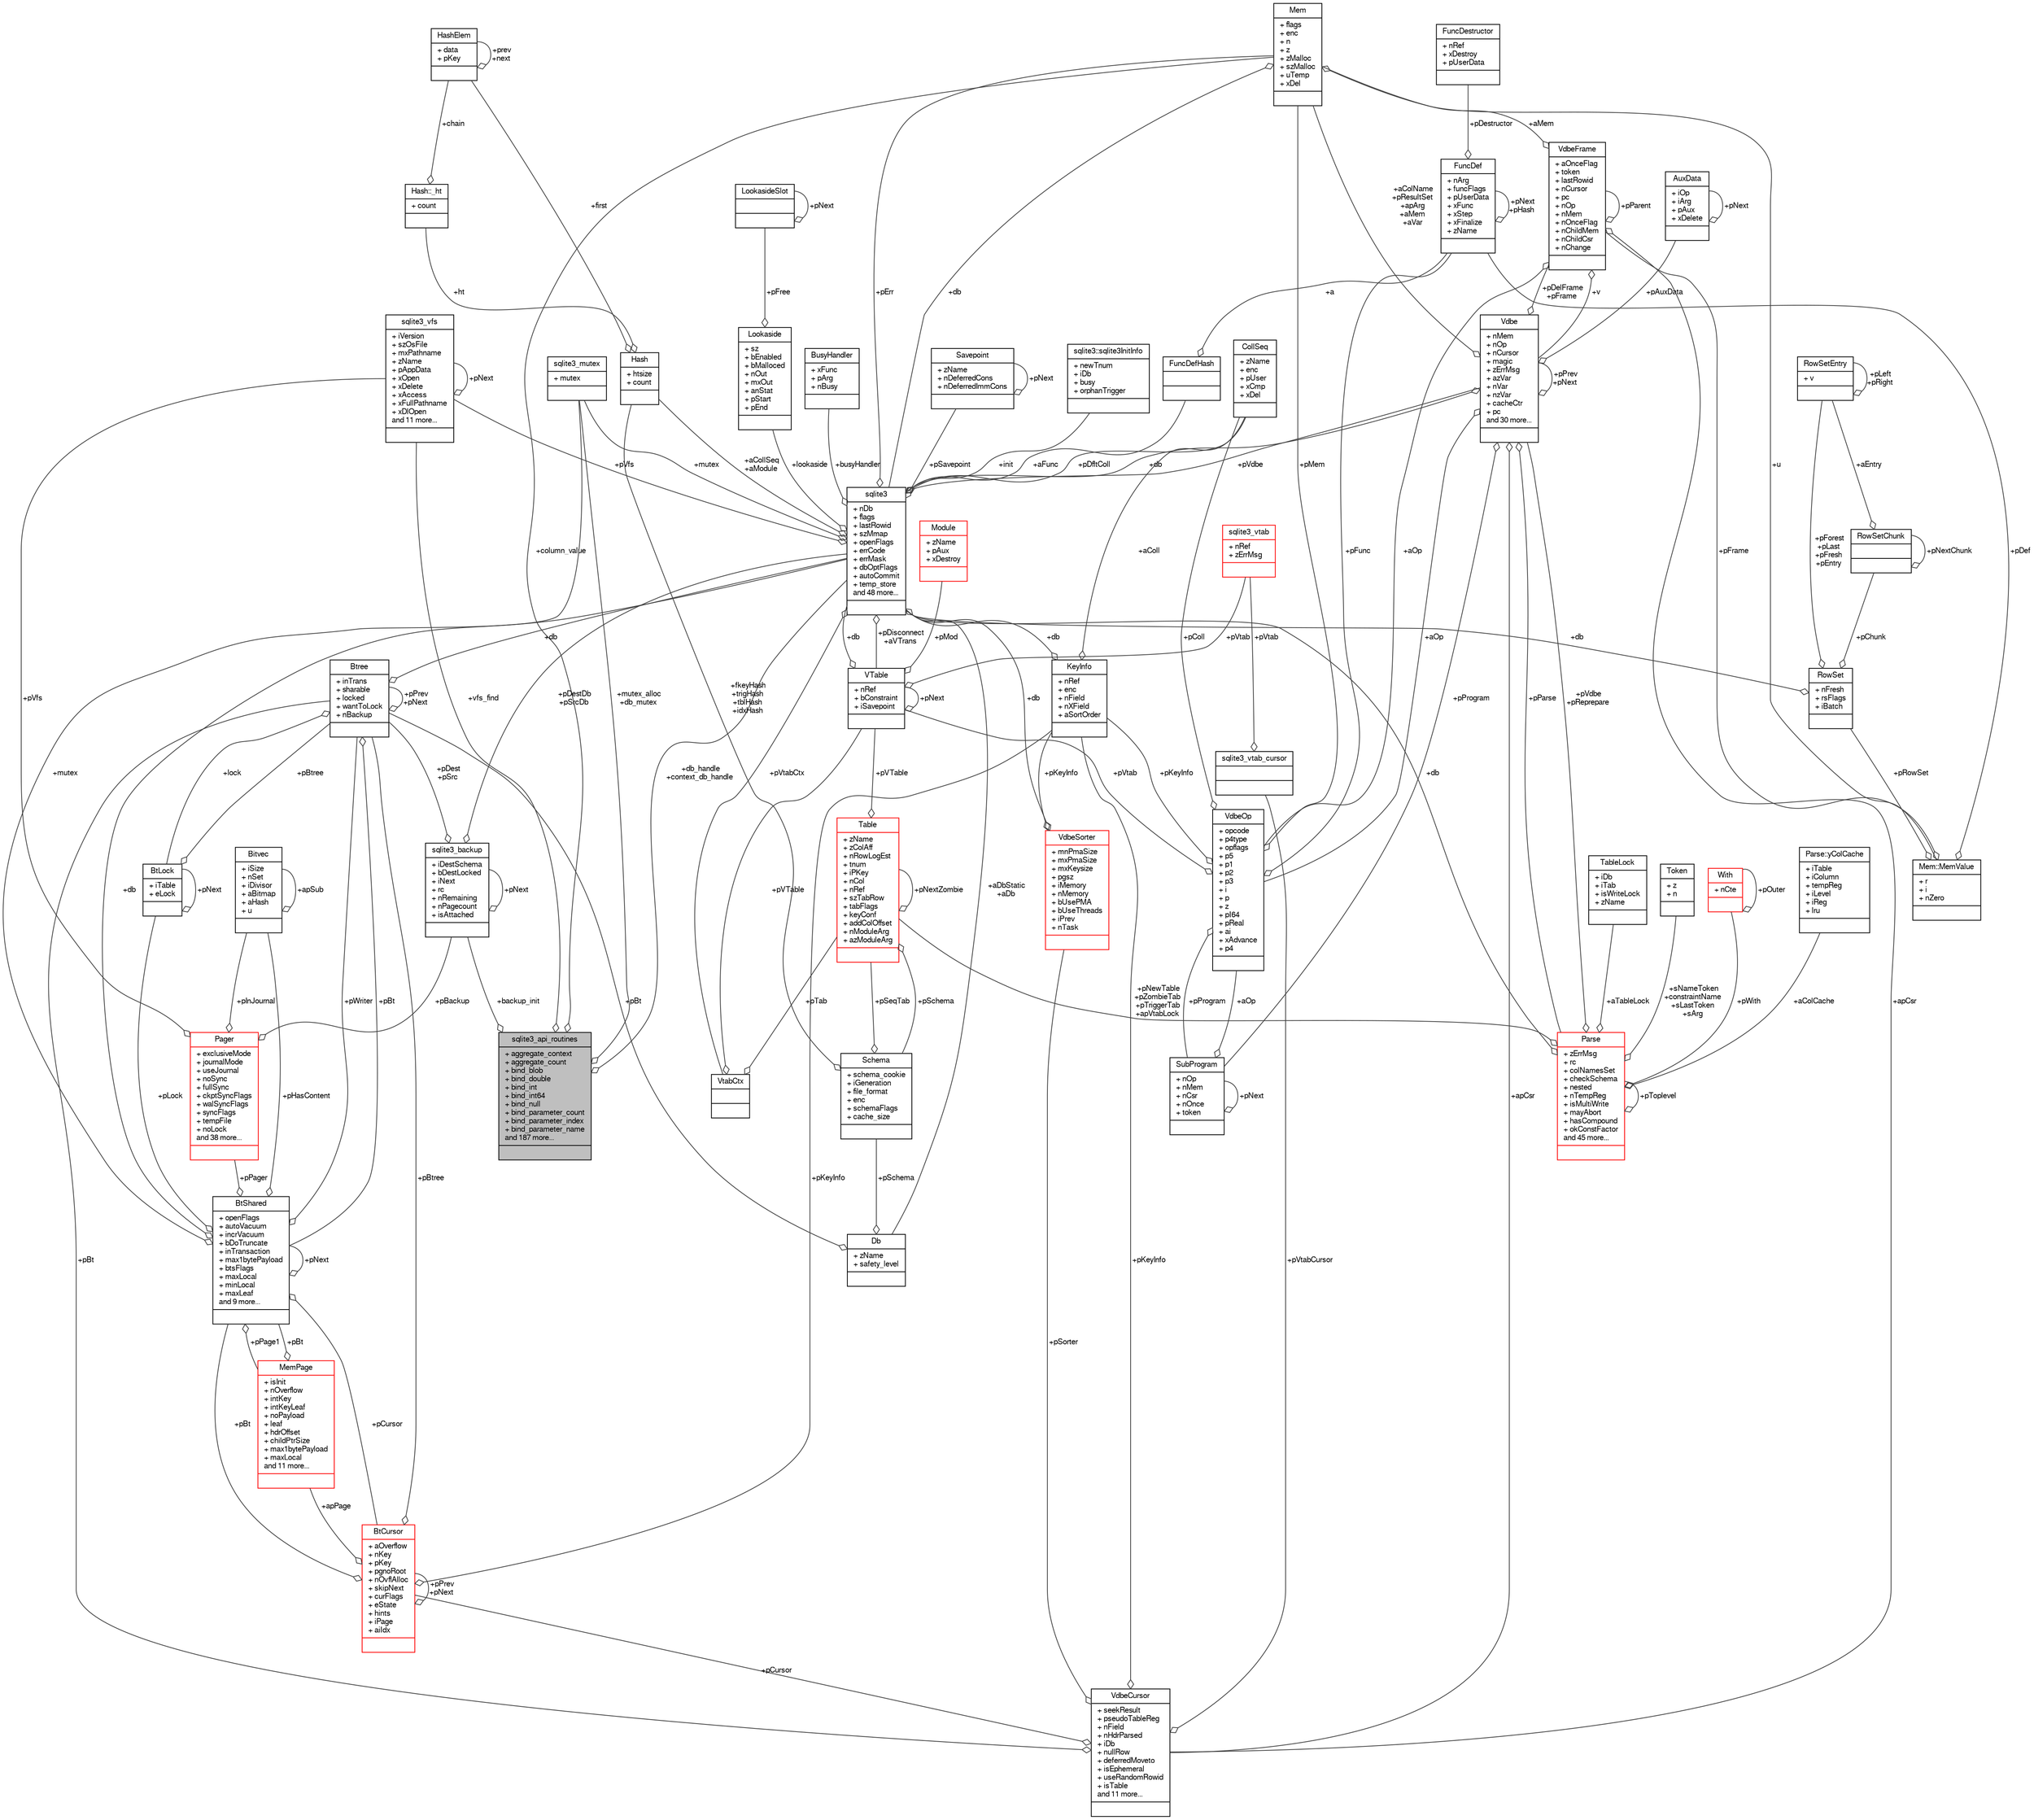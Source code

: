 digraph "sqlite3_api_routines"
{
  edge [fontname="FreeSans",fontsize="10",labelfontname="FreeSans",labelfontsize="10"];
  node [fontname="FreeSans",fontsize="10",shape=record];
  Node1 [label="{sqlite3_api_routines\n|+ aggregate_context\l+ aggregate_count\l+ bind_blob\l+ bind_double\l+ bind_int\l+ bind_int64\l+ bind_null\l+ bind_parameter_count\l+ bind_parameter_index\l+ bind_parameter_name\land 187 more...\l|}",height=0.2,width=0.4,color="black", fillcolor="grey75", style="filled", fontcolor="black"];
  Node2 -> Node1 [color="grey25",fontsize="10",style="solid",label=" +column_value" ,arrowhead="odiamond",fontname="FreeSans"];
  Node2 [label="{Mem\n|+ flags\l+ enc\l+ n\l+ z\l+ zMalloc\l+ szMalloc\l+ uTemp\l+ xDel\l|}",height=0.2,width=0.4,color="black", fillcolor="white", style="filled",URL="$structMem.html"];
  Node3 -> Node2 [color="grey25",fontsize="10",style="solid",label=" +u" ,arrowhead="odiamond",fontname="FreeSans"];
  Node3 [label="{Mem::MemValue\n|+ r\l+ i\l+ nZero\l|}",height=0.2,width=0.4,color="black", fillcolor="white", style="filled",URL="$unionMem_1_1MemValue.html"];
  Node4 -> Node3 [color="grey25",fontsize="10",style="solid",label=" +pFrame" ,arrowhead="odiamond",fontname="FreeSans"];
  Node4 [label="{VdbeFrame\n|+ aOnceFlag\l+ token\l+ lastRowid\l+ nCursor\l+ pc\l+ nOp\l+ nMem\l+ nOnceFlag\l+ nChildMem\l+ nChildCsr\l+ nChange\l|}",height=0.2,width=0.4,color="black", fillcolor="white", style="filled",URL="$structVdbeFrame.html"];
  Node2 -> Node4 [color="grey25",fontsize="10",style="solid",label=" +aMem" ,arrowhead="odiamond",fontname="FreeSans"];
  Node5 -> Node4 [color="grey25",fontsize="10",style="solid",label=" +v" ,arrowhead="odiamond",fontname="FreeSans"];
  Node5 [label="{Vdbe\n|+ nMem\l+ nOp\l+ nCursor\l+ magic\l+ zErrMsg\l+ azVar\l+ nVar\l+ nzVar\l+ cacheCtr\l+ pc\land 30 more...\l|}",height=0.2,width=0.4,color="black", fillcolor="white", style="filled",URL="$structVdbe.html"];
  Node5 -> Node5 [color="grey25",fontsize="10",style="solid",label=" +pPrev\n+pNext" ,arrowhead="odiamond",fontname="FreeSans"];
  Node2 -> Node5 [color="grey25",fontsize="10",style="solid",label=" +aColName\n+pResultSet\n+apArg\n+aMem\n+aVar" ,arrowhead="odiamond",fontname="FreeSans"];
  Node6 -> Node5 [color="grey25",fontsize="10",style="solid",label=" +db" ,arrowhead="odiamond",fontname="FreeSans"];
  Node6 [label="{sqlite3\n|+ nDb\l+ flags\l+ lastRowid\l+ szMmap\l+ openFlags\l+ errCode\l+ errMask\l+ dbOptFlags\l+ autoCommit\l+ temp_store\land 48 more...\l|}",height=0.2,width=0.4,color="black", fillcolor="white", style="filled",URL="$structsqlite3.html"];
  Node2 -> Node6 [color="grey25",fontsize="10",style="solid",label=" +pErr" ,arrowhead="odiamond",fontname="FreeSans"];
  Node5 -> Node6 [color="grey25",fontsize="10",style="solid",label=" +pVdbe" ,arrowhead="odiamond",fontname="FreeSans"];
  Node7 -> Node6 [color="grey25",fontsize="10",style="solid",label=" +pSavepoint" ,arrowhead="odiamond",fontname="FreeSans"];
  Node7 [label="{Savepoint\n|+ zName\l+ nDeferredCons\l+ nDeferredImmCons\l|}",height=0.2,width=0.4,color="black", fillcolor="white", style="filled",URL="$structSavepoint.html"];
  Node7 -> Node7 [color="grey25",fontsize="10",style="solid",label=" +pNext" ,arrowhead="odiamond",fontname="FreeSans"];
  Node8 -> Node6 [color="grey25",fontsize="10",style="solid",label=" +aFunc" ,arrowhead="odiamond",fontname="FreeSans"];
  Node8 [label="{FuncDefHash\n||}",height=0.2,width=0.4,color="black", fillcolor="white", style="filled",URL="$structFuncDefHash.html"];
  Node9 -> Node8 [color="grey25",fontsize="10",style="solid",label=" +a" ,arrowhead="odiamond",fontname="FreeSans"];
  Node9 [label="{FuncDef\n|+ nArg\l+ funcFlags\l+ pUserData\l+ xFunc\l+ xStep\l+ xFinalize\l+ zName\l|}",height=0.2,width=0.4,color="black", fillcolor="white", style="filled",URL="$structFuncDef.html"];
  Node10 -> Node9 [color="grey25",fontsize="10",style="solid",label=" +pDestructor" ,arrowhead="odiamond",fontname="FreeSans"];
  Node10 [label="{FuncDestructor\n|+ nRef\l+ xDestroy\l+ pUserData\l|}",height=0.2,width=0.4,color="black", fillcolor="white", style="filled",URL="$structFuncDestructor.html"];
  Node9 -> Node9 [color="grey25",fontsize="10",style="solid",label=" +pNext\n+pHash" ,arrowhead="odiamond",fontname="FreeSans"];
  Node11 -> Node6 [color="grey25",fontsize="10",style="solid",label=" +lookaside" ,arrowhead="odiamond",fontname="FreeSans"];
  Node11 [label="{Lookaside\n|+ sz\l+ bEnabled\l+ bMalloced\l+ nOut\l+ mxOut\l+ anStat\l+ pStart\l+ pEnd\l|}",height=0.2,width=0.4,color="black", fillcolor="white", style="filled",URL="$structLookaside.html"];
  Node12 -> Node11 [color="grey25",fontsize="10",style="solid",label=" +pFree" ,arrowhead="odiamond",fontname="FreeSans"];
  Node12 [label="{LookasideSlot\n||}",height=0.2,width=0.4,color="black", fillcolor="white", style="filled",URL="$structLookasideSlot.html"];
  Node12 -> Node12 [color="grey25",fontsize="10",style="solid",label=" +pNext" ,arrowhead="odiamond",fontname="FreeSans"];
  Node13 -> Node6 [color="grey25",fontsize="10",style="solid",label=" +mutex" ,arrowhead="odiamond",fontname="FreeSans"];
  Node13 [label="{sqlite3_mutex\n|+ mutex\l|}",height=0.2,width=0.4,color="black", fillcolor="white", style="filled",URL="$structsqlite3__mutex.html"];
  Node14 -> Node6 [color="grey25",fontsize="10",style="solid",label=" +pVfs" ,arrowhead="odiamond",fontname="FreeSans"];
  Node14 [label="{sqlite3_vfs\n|+ iVersion\l+ szOsFile\l+ mxPathname\l+ zName\l+ pAppData\l+ xOpen\l+ xDelete\l+ xAccess\l+ xFullPathname\l+ xDlOpen\land 11 more...\l|}",height=0.2,width=0.4,color="black", fillcolor="white", style="filled",URL="$structsqlite3__vfs.html"];
  Node14 -> Node14 [color="grey25",fontsize="10",style="solid",label=" +pNext" ,arrowhead="odiamond",fontname="FreeSans"];
  Node15 -> Node6 [color="grey25",fontsize="10",style="solid",label=" +init" ,arrowhead="odiamond",fontname="FreeSans"];
  Node15 [label="{sqlite3::sqlite3InitInfo\n|+ newTnum\l+ iDb\l+ busy\l+ orphanTrigger\l|}",height=0.2,width=0.4,color="black", fillcolor="white", style="filled",URL="$structsqlite3_1_1sqlite3InitInfo.html"];
  Node16 -> Node6 [color="grey25",fontsize="10",style="solid",label=" +busyHandler" ,arrowhead="odiamond",fontname="FreeSans"];
  Node16 [label="{BusyHandler\n|+ xFunc\l+ pArg\l+ nBusy\l|}",height=0.2,width=0.4,color="black", fillcolor="white", style="filled",URL="$structBusyHandler.html"];
  Node17 -> Node6 [color="grey25",fontsize="10",style="solid",label=" +pVtabCtx" ,arrowhead="odiamond",fontname="FreeSans"];
  Node17 [label="{VtabCtx\n||}",height=0.2,width=0.4,color="black", fillcolor="white", style="filled",URL="$structVtabCtx.html"];
  Node18 -> Node17 [color="grey25",fontsize="10",style="solid",label=" +pVTable" ,arrowhead="odiamond",fontname="FreeSans"];
  Node18 [label="{VTable\n|+ nRef\l+ bConstraint\l+ iSavepoint\l|}",height=0.2,width=0.4,color="black", fillcolor="white", style="filled",URL="$structVTable.html"];
  Node6 -> Node18 [color="grey25",fontsize="10",style="solid",label=" +db" ,arrowhead="odiamond",fontname="FreeSans"];
  Node18 -> Node18 [color="grey25",fontsize="10",style="solid",label=" +pNext" ,arrowhead="odiamond",fontname="FreeSans"];
  Node19 -> Node18 [color="grey25",fontsize="10",style="solid",label=" +pMod" ,arrowhead="odiamond",fontname="FreeSans"];
  Node19 [label="{Module\n|+ zName\l+ pAux\l+ xDestroy\l|}",height=0.2,width=0.4,color="red", fillcolor="white", style="filled",URL="$structModule.html"];
  Node21 -> Node18 [color="grey25",fontsize="10",style="solid",label=" +pVtab" ,arrowhead="odiamond",fontname="FreeSans"];
  Node21 [label="{sqlite3_vtab\n|+ nRef\l+ zErrMsg\l|}",height=0.2,width=0.4,color="red", fillcolor="white", style="filled",URL="$structsqlite3__vtab.html"];
  Node22 -> Node17 [color="grey25",fontsize="10",style="solid",label=" +pTab" ,arrowhead="odiamond",fontname="FreeSans"];
  Node22 [label="{Table\n|+ zName\l+ zColAff\l+ nRowLogEst\l+ tnum\l+ iPKey\l+ nCol\l+ nRef\l+ szTabRow\l+ tabFlags\l+ keyConf\l+ addColOffset\l+ nModuleArg\l+ azModuleArg\l|}",height=0.2,width=0.4,color="red", fillcolor="white", style="filled",URL="$structTable.html"];
  Node23 -> Node22 [color="grey25",fontsize="10",style="solid",label=" +pSchema" ,arrowhead="odiamond",fontname="FreeSans"];
  Node23 [label="{Schema\n|+ schema_cookie\l+ iGeneration\l+ file_format\l+ enc\l+ schemaFlags\l+ cache_size\l|}",height=0.2,width=0.4,color="black", fillcolor="white", style="filled",URL="$structSchema.html"];
  Node22 -> Node23 [color="grey25",fontsize="10",style="solid",label=" +pSeqTab" ,arrowhead="odiamond",fontname="FreeSans"];
  Node24 -> Node23 [color="grey25",fontsize="10",style="solid",label=" +fkeyHash\n+trigHash\n+tblHash\n+idxHash" ,arrowhead="odiamond",fontname="FreeSans"];
  Node24 [label="{Hash\n|+ htsize\l+ count\l|}",height=0.2,width=0.4,color="black", fillcolor="white", style="filled",URL="$structHash.html"];
  Node25 -> Node24 [color="grey25",fontsize="10",style="solid",label=" +ht" ,arrowhead="odiamond",fontname="FreeSans"];
  Node25 [label="{Hash::_ht\n|+ count\l|}",height=0.2,width=0.4,color="black", fillcolor="white", style="filled",URL="$structHash_1_1__ht.html"];
  Node26 -> Node25 [color="grey25",fontsize="10",style="solid",label=" +chain" ,arrowhead="odiamond",fontname="FreeSans"];
  Node26 [label="{HashElem\n|+ data\l+ pKey\l|}",height=0.2,width=0.4,color="black", fillcolor="white", style="filled",URL="$structHashElem.html"];
  Node26 -> Node26 [color="grey25",fontsize="10",style="solid",label=" +prev\n+next" ,arrowhead="odiamond",fontname="FreeSans"];
  Node26 -> Node24 [color="grey25",fontsize="10",style="solid",label=" +first" ,arrowhead="odiamond",fontname="FreeSans"];
  Node18 -> Node22 [color="grey25",fontsize="10",style="solid",label=" +pVTable" ,arrowhead="odiamond",fontname="FreeSans"];
  Node22 -> Node22 [color="grey25",fontsize="10",style="solid",label=" +pNextZombie" ,arrowhead="odiamond",fontname="FreeSans"];
  Node43 -> Node6 [color="grey25",fontsize="10",style="solid",label=" +pDfltColl" ,arrowhead="odiamond",fontname="FreeSans"];
  Node43 [label="{CollSeq\n|+ zName\l+ enc\l+ pUser\l+ xCmp\l+ xDel\l|}",height=0.2,width=0.4,color="black", fillcolor="white", style="filled",URL="$structCollSeq.html"];
  Node18 -> Node6 [color="grey25",fontsize="10",style="solid",label=" +pDisconnect\n+aVTrans" ,arrowhead="odiamond",fontname="FreeSans"];
  Node49 -> Node6 [color="grey25",fontsize="10",style="solid",label=" +aDbStatic\n+aDb" ,arrowhead="odiamond",fontname="FreeSans"];
  Node49 [label="{Db\n|+ zName\l+ safety_level\l|}",height=0.2,width=0.4,color="black", fillcolor="white", style="filled",URL="$structDb.html"];
  Node23 -> Node49 [color="grey25",fontsize="10",style="solid",label=" +pSchema" ,arrowhead="odiamond",fontname="FreeSans"];
  Node50 -> Node49 [color="grey25",fontsize="10",style="solid",label=" +pBt" ,arrowhead="odiamond",fontname="FreeSans"];
  Node50 [label="{Btree\n|+ inTrans\l+ sharable\l+ locked\l+ wantToLock\l+ nBackup\l|}",height=0.2,width=0.4,color="black", fillcolor="white", style="filled",URL="$structBtree.html"];
  Node51 -> Node50 [color="grey25",fontsize="10",style="solid",label=" +pBt" ,arrowhead="odiamond",fontname="FreeSans"];
  Node51 [label="{BtShared\n|+ openFlags\l+ autoVacuum\l+ incrVacuum\l+ bDoTruncate\l+ inTransaction\l+ max1bytePayload\l+ btsFlags\l+ maxLocal\l+ minLocal\l+ maxLeaf\land 9 more...\l|}",height=0.2,width=0.4,color="black", fillcolor="white", style="filled",URL="$structBtShared.html"];
  Node52 -> Node51 [color="grey25",fontsize="10",style="solid",label=" +pCursor" ,arrowhead="odiamond",fontname="FreeSans"];
  Node52 [label="{BtCursor\n|+ aOverflow\l+ nKey\l+ pKey\l+ pgnoRoot\l+ nOvflAlloc\l+ skipNext\l+ curFlags\l+ eState\l+ hints\l+ iPage\l+ aiIdx\l|}",height=0.2,width=0.4,color="red", fillcolor="white", style="filled",URL="$structBtCursor.html"];
  Node52 -> Node52 [color="grey25",fontsize="10",style="solid",label=" +pPrev\n+pNext" ,arrowhead="odiamond",fontname="FreeSans"];
  Node51 -> Node52 [color="grey25",fontsize="10",style="solid",label=" +pBt" ,arrowhead="odiamond",fontname="FreeSans"];
  Node54 -> Node52 [color="grey25",fontsize="10",style="solid",label=" +apPage" ,arrowhead="odiamond",fontname="FreeSans"];
  Node54 [label="{MemPage\n|+ isInit\l+ nOverflow\l+ intKey\l+ intKeyLeaf\l+ noPayload\l+ leaf\l+ hdrOffset\l+ childPtrSize\l+ max1bytePayload\l+ maxLocal\land 11 more...\l|}",height=0.2,width=0.4,color="red", fillcolor="white", style="filled",URL="$structMemPage.html"];
  Node51 -> Node54 [color="grey25",fontsize="10",style="solid",label=" +pBt" ,arrowhead="odiamond",fontname="FreeSans"];
  Node42 -> Node52 [color="grey25",fontsize="10",style="solid",label=" +pKeyInfo" ,arrowhead="odiamond",fontname="FreeSans"];
  Node42 [label="{KeyInfo\n|+ nRef\l+ enc\l+ nField\l+ nXField\l+ aSortOrder\l|}",height=0.2,width=0.4,color="black", fillcolor="white", style="filled",URL="$structKeyInfo.html"];
  Node6 -> Node42 [color="grey25",fontsize="10",style="solid",label=" +db" ,arrowhead="odiamond",fontname="FreeSans"];
  Node43 -> Node42 [color="grey25",fontsize="10",style="solid",label=" +aColl" ,arrowhead="odiamond",fontname="FreeSans"];
  Node50 -> Node52 [color="grey25",fontsize="10",style="solid",label=" +pBtree" ,arrowhead="odiamond",fontname="FreeSans"];
  Node51 -> Node51 [color="grey25",fontsize="10",style="solid",label=" +pNext" ,arrowhead="odiamond",fontname="FreeSans"];
  Node6 -> Node51 [color="grey25",fontsize="10",style="solid",label=" +db" ,arrowhead="odiamond",fontname="FreeSans"];
  Node60 -> Node51 [color="grey25",fontsize="10",style="solid",label=" +pHasContent" ,arrowhead="odiamond",fontname="FreeSans"];
  Node60 [label="{Bitvec\n|+ iSize\l+ nSet\l+ iDivisor\l+ aBitmap\l+ aHash\l+ u\l|}",height=0.2,width=0.4,color="black", fillcolor="white", style="filled",URL="$structBitvec.html"];
  Node60 -> Node60 [color="grey25",fontsize="10",style="solid",label=" +apSub" ,arrowhead="odiamond",fontname="FreeSans"];
  Node13 -> Node51 [color="grey25",fontsize="10",style="solid",label=" +mutex" ,arrowhead="odiamond",fontname="FreeSans"];
  Node66 -> Node51 [color="grey25",fontsize="10",style="solid",label=" +pLock" ,arrowhead="odiamond",fontname="FreeSans"];
  Node66 [label="{BtLock\n|+ iTable\l+ eLock\l|}",height=0.2,width=0.4,color="black", fillcolor="white", style="filled",URL="$structBtLock.html"];
  Node66 -> Node66 [color="grey25",fontsize="10",style="solid",label=" +pNext" ,arrowhead="odiamond",fontname="FreeSans"];
  Node50 -> Node66 [color="grey25",fontsize="10",style="solid",label=" +pBtree" ,arrowhead="odiamond",fontname="FreeSans"];
  Node54 -> Node51 [color="grey25",fontsize="10",style="solid",label=" +pPage1" ,arrowhead="odiamond",fontname="FreeSans"];
  Node50 -> Node51 [color="grey25",fontsize="10",style="solid",label=" +pWriter" ,arrowhead="odiamond",fontname="FreeSans"];
  Node58 -> Node51 [color="grey25",fontsize="10",style="solid",label=" +pPager" ,arrowhead="odiamond",fontname="FreeSans"];
  Node58 [label="{Pager\n|+ exclusiveMode\l+ journalMode\l+ useJournal\l+ noSync\l+ fullSync\l+ ckptSyncFlags\l+ walSyncFlags\l+ syncFlags\l+ tempFile\l+ noLock\land 38 more...\l|}",height=0.2,width=0.4,color="red", fillcolor="white", style="filled",URL="$structPager.html"];
  Node59 -> Node58 [color="grey25",fontsize="10",style="solid",label=" +pBackup" ,arrowhead="odiamond",fontname="FreeSans"];
  Node59 [label="{sqlite3_backup\n|+ iDestSchema\l+ bDestLocked\l+ iNext\l+ rc\l+ nRemaining\l+ nPagecount\l+ isAttached\l|}",height=0.2,width=0.4,color="black", fillcolor="white", style="filled",URL="$structsqlite3__backup.html"];
  Node59 -> Node59 [color="grey25",fontsize="10",style="solid",label=" +pNext" ,arrowhead="odiamond",fontname="FreeSans"];
  Node6 -> Node59 [color="grey25",fontsize="10",style="solid",label=" +pDestDb\n+pSrcDb" ,arrowhead="odiamond",fontname="FreeSans"];
  Node50 -> Node59 [color="grey25",fontsize="10",style="solid",label=" +pDest\n+pSrc" ,arrowhead="odiamond",fontname="FreeSans"];
  Node60 -> Node58 [color="grey25",fontsize="10",style="solid",label=" +pInJournal" ,arrowhead="odiamond",fontname="FreeSans"];
  Node14 -> Node58 [color="grey25",fontsize="10",style="solid",label=" +pVfs" ,arrowhead="odiamond",fontname="FreeSans"];
  Node6 -> Node50 [color="grey25",fontsize="10",style="solid",label=" +db" ,arrowhead="odiamond",fontname="FreeSans"];
  Node66 -> Node50 [color="grey25",fontsize="10",style="solid",label=" +lock" ,arrowhead="odiamond",fontname="FreeSans"];
  Node50 -> Node50 [color="grey25",fontsize="10",style="solid",label=" +pPrev\n+pNext" ,arrowhead="odiamond",fontname="FreeSans"];
  Node24 -> Node6 [color="grey25",fontsize="10",style="solid",label=" +aCollSeq\n+aModule" ,arrowhead="odiamond",fontname="FreeSans"];
  Node4 -> Node5 [color="grey25",fontsize="10",style="solid",label=" +pDelFrame\n+pFrame" ,arrowhead="odiamond",fontname="FreeSans"];
  Node67 -> Node5 [color="grey25",fontsize="10",style="solid",label=" +pAuxData" ,arrowhead="odiamond",fontname="FreeSans"];
  Node67 [label="{AuxData\n|+ iOp\l+ iArg\l+ pAux\l+ xDelete\l|}",height=0.2,width=0.4,color="black", fillcolor="white", style="filled",URL="$structAuxData.html"];
  Node67 -> Node67 [color="grey25",fontsize="10",style="solid",label=" +pNext" ,arrowhead="odiamond",fontname="FreeSans"];
  Node68 -> Node5 [color="grey25",fontsize="10",style="solid",label=" +pProgram" ,arrowhead="odiamond",fontname="FreeSans"];
  Node68 [label="{SubProgram\n|+ nOp\l+ nMem\l+ nCsr\l+ nOnce\l+ token\l|}",height=0.2,width=0.4,color="black", fillcolor="white", style="filled",URL="$structSubProgram.html"];
  Node68 -> Node68 [color="grey25",fontsize="10",style="solid",label=" +pNext" ,arrowhead="odiamond",fontname="FreeSans"];
  Node69 -> Node68 [color="grey25",fontsize="10",style="solid",label=" +aOp" ,arrowhead="odiamond",fontname="FreeSans"];
  Node69 [label="{VdbeOp\n|+ opcode\l+ p4type\l+ opflags\l+ p5\l+ p1\l+ p2\l+ p3\l+ i\l+ p\l+ z\l+ pI64\l+ pReal\l+ ai\l+ xAdvance\l+ p4\l|}",height=0.2,width=0.4,color="black", fillcolor="white", style="filled",URL="$structVdbeOp.html"];
  Node2 -> Node69 [color="grey25",fontsize="10",style="solid",label=" +pMem" ,arrowhead="odiamond",fontname="FreeSans"];
  Node43 -> Node69 [color="grey25",fontsize="10",style="solid",label=" +pColl" ,arrowhead="odiamond",fontname="FreeSans"];
  Node18 -> Node69 [color="grey25",fontsize="10",style="solid",label=" +pVtab" ,arrowhead="odiamond",fontname="FreeSans"];
  Node68 -> Node69 [color="grey25",fontsize="10",style="solid",label=" +pProgram" ,arrowhead="odiamond",fontname="FreeSans"];
  Node42 -> Node69 [color="grey25",fontsize="10",style="solid",label=" +pKeyInfo" ,arrowhead="odiamond",fontname="FreeSans"];
  Node9 -> Node69 [color="grey25",fontsize="10",style="solid",label=" +pFunc" ,arrowhead="odiamond",fontname="FreeSans"];
  Node70 -> Node5 [color="grey25",fontsize="10",style="solid",label=" +apCsr" ,arrowhead="odiamond",fontname="FreeSans"];
  Node70 [label="{VdbeCursor\n|+ seekResult\l+ pseudoTableReg\l+ nField\l+ nHdrParsed\l+ iDb\l+ nullRow\l+ deferredMoveto\l+ isEphemeral\l+ useRandomRowid\l+ isTable\land 11 more...\l|}",height=0.2,width=0.4,color="black", fillcolor="white", style="filled",URL="$structVdbeCursor.html"];
  Node52 -> Node70 [color="grey25",fontsize="10",style="solid",label=" +pCursor" ,arrowhead="odiamond",fontname="FreeSans"];
  Node71 -> Node70 [color="grey25",fontsize="10",style="solid",label=" +pVtabCursor" ,arrowhead="odiamond",fontname="FreeSans"];
  Node71 [label="{sqlite3_vtab_cursor\n||}",height=0.2,width=0.4,color="black", fillcolor="white", style="filled",URL="$structsqlite3__vtab__cursor.html"];
  Node21 -> Node71 [color="grey25",fontsize="10",style="solid",label=" +pVtab" ,arrowhead="odiamond",fontname="FreeSans"];
  Node72 -> Node70 [color="grey25",fontsize="10",style="solid",label=" +pSorter" ,arrowhead="odiamond",fontname="FreeSans"];
  Node72 [label="{VdbeSorter\n|+ mnPmaSize\l+ mxPmaSize\l+ mxKeysize\l+ pgsz\l+ iMemory\l+ nMemory\l+ bUsePMA\l+ bUseThreads\l+ iPrev\l+ nTask\l|}",height=0.2,width=0.4,color="red", fillcolor="white", style="filled",URL="$structVdbeSorter.html"];
  Node6 -> Node72 [color="grey25",fontsize="10",style="solid",label=" +db" ,arrowhead="odiamond",fontname="FreeSans"];
  Node42 -> Node72 [color="grey25",fontsize="10",style="solid",label=" +pKeyInfo" ,arrowhead="odiamond",fontname="FreeSans"];
  Node42 -> Node70 [color="grey25",fontsize="10",style="solid",label=" +pKeyInfo" ,arrowhead="odiamond",fontname="FreeSans"];
  Node50 -> Node70 [color="grey25",fontsize="10",style="solid",label=" +pBt" ,arrowhead="odiamond",fontname="FreeSans"];
  Node82 -> Node5 [color="grey25",fontsize="10",style="solid",label=" +pParse" ,arrowhead="odiamond",fontname="FreeSans"];
  Node82 [label="{Parse\n|+ zErrMsg\l+ rc\l+ colNamesSet\l+ checkSchema\l+ nested\l+ nTempReg\l+ isMultiWrite\l+ mayAbort\l+ hasCompound\l+ okConstFactor\land 45 more...\l|}",height=0.2,width=0.4,color="red", fillcolor="white", style="filled",URL="$structParse.html"];
  Node5 -> Node82 [color="grey25",fontsize="10",style="solid",label=" +pVdbe\n+pReprepare" ,arrowhead="odiamond",fontname="FreeSans"];
  Node6 -> Node82 [color="grey25",fontsize="10",style="solid",label=" +db" ,arrowhead="odiamond",fontname="FreeSans"];
  Node83 -> Node82 [color="grey25",fontsize="10",style="solid",label=" +aTableLock" ,arrowhead="odiamond",fontname="FreeSans"];
  Node83 [label="{TableLock\n|+ iDb\l+ iTab\l+ isWriteLock\l+ zName\l|}",height=0.2,width=0.4,color="black", fillcolor="white", style="filled",URL="$structTableLock.html"];
  Node48 -> Node82 [color="grey25",fontsize="10",style="solid",label=" +sNameToken\n+constraintName\n+sLastToken\n+sArg" ,arrowhead="odiamond",fontname="FreeSans"];
  Node48 [label="{Token\n|+ z\l+ n\l|}",height=0.2,width=0.4,color="black", fillcolor="white", style="filled",URL="$structToken.html"];
  Node35 -> Node82 [color="grey25",fontsize="10",style="solid",label=" +pWith" ,arrowhead="odiamond",fontname="FreeSans"];
  Node35 [label="{With\n|+ nCte\l|}",height=0.2,width=0.4,color="red", fillcolor="white", style="filled",URL="$structWith.html"];
  Node35 -> Node35 [color="grey25",fontsize="10",style="solid",label=" +pOuter" ,arrowhead="odiamond",fontname="FreeSans"];
  Node84 -> Node82 [color="grey25",fontsize="10",style="solid",label=" +aColCache" ,arrowhead="odiamond",fontname="FreeSans"];
  Node84 [label="{Parse::yColCache\n|+ iTable\l+ iColumn\l+ tempReg\l+ iLevel\l+ iReg\l+ lru\l|}",height=0.2,width=0.4,color="black", fillcolor="white", style="filled",URL="$structParse_1_1yColCache.html"];
  Node22 -> Node82 [color="grey25",fontsize="10",style="solid",label=" +pNewTable\n+pZombieTab\n+pTriggerTab\n+apVtabLock" ,arrowhead="odiamond",fontname="FreeSans"];
  Node82 -> Node82 [color="grey25",fontsize="10",style="solid",label=" +pToplevel" ,arrowhead="odiamond",fontname="FreeSans"];
  Node69 -> Node5 [color="grey25",fontsize="10",style="solid",label=" +aOp" ,arrowhead="odiamond",fontname="FreeSans"];
  Node4 -> Node4 [color="grey25",fontsize="10",style="solid",label=" +pParent" ,arrowhead="odiamond",fontname="FreeSans"];
  Node70 -> Node4 [color="grey25",fontsize="10",style="solid",label=" +apCsr" ,arrowhead="odiamond",fontname="FreeSans"];
  Node69 -> Node4 [color="grey25",fontsize="10",style="solid",label=" +aOp" ,arrowhead="odiamond",fontname="FreeSans"];
  Node87 -> Node3 [color="grey25",fontsize="10",style="solid",label=" +pRowSet" ,arrowhead="odiamond",fontname="FreeSans"];
  Node87 [label="{RowSet\n|+ nFresh\l+ rsFlags\l+ iBatch\l|}",height=0.2,width=0.4,color="black", fillcolor="white", style="filled",URL="$structRowSet.html"];
  Node6 -> Node87 [color="grey25",fontsize="10",style="solid",label=" +db" ,arrowhead="odiamond",fontname="FreeSans"];
  Node88 -> Node87 [color="grey25",fontsize="10",style="solid",label=" +pChunk" ,arrowhead="odiamond",fontname="FreeSans"];
  Node88 [label="{RowSetChunk\n||}",height=0.2,width=0.4,color="black", fillcolor="white", style="filled",URL="$structRowSetChunk.html"];
  Node88 -> Node88 [color="grey25",fontsize="10",style="solid",label=" +pNextChunk" ,arrowhead="odiamond",fontname="FreeSans"];
  Node89 -> Node88 [color="grey25",fontsize="10",style="solid",label=" +aEntry" ,arrowhead="odiamond",fontname="FreeSans"];
  Node89 [label="{RowSetEntry\n|+ v\l|}",height=0.2,width=0.4,color="black", fillcolor="white", style="filled",URL="$structRowSetEntry.html"];
  Node89 -> Node89 [color="grey25",fontsize="10",style="solid",label=" +pLeft\n+pRight" ,arrowhead="odiamond",fontname="FreeSans"];
  Node89 -> Node87 [color="grey25",fontsize="10",style="solid",label=" +pForest\n+pLast\n+pFresh\n+pEntry" ,arrowhead="odiamond",fontname="FreeSans"];
  Node9 -> Node3 [color="grey25",fontsize="10",style="solid",label=" +pDef" ,arrowhead="odiamond",fontname="FreeSans"];
  Node6 -> Node2 [color="grey25",fontsize="10",style="solid",label=" +db" ,arrowhead="odiamond",fontname="FreeSans"];
  Node59 -> Node1 [color="grey25",fontsize="10",style="solid",label=" +backup_init" ,arrowhead="odiamond",fontname="FreeSans"];
  Node6 -> Node1 [color="grey25",fontsize="10",style="solid",label=" +db_handle\n+context_db_handle" ,arrowhead="odiamond",fontname="FreeSans"];
  Node14 -> Node1 [color="grey25",fontsize="10",style="solid",label=" +vfs_find" ,arrowhead="odiamond",fontname="FreeSans"];
  Node13 -> Node1 [color="grey25",fontsize="10",style="solid",label=" +mutex_alloc\n+db_mutex" ,arrowhead="odiamond",fontname="FreeSans"];
}
